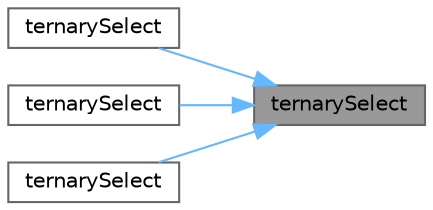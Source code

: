 digraph "ternarySelect"
{
 // LATEX_PDF_SIZE
  bgcolor="transparent";
  edge [fontname=Helvetica,fontsize=10,labelfontname=Helvetica,labelfontsize=10];
  node [fontname=Helvetica,fontsize=10,shape=box,height=0.2,width=0.4];
  rankdir="RL";
  Node1 [id="Node000001",label="ternarySelect",height=0.2,width=0.4,color="gray40", fillcolor="grey60", style="filled", fontcolor="black",tooltip=" "];
  Node1 -> Node2 [id="edge1_Node000001_Node000002",dir="back",color="steelblue1",style="solid",tooltip=" "];
  Node2 [id="Node000002",label="ternarySelect",height=0.2,width=0.4,color="grey40", fillcolor="white", style="filled",URL="$namespaceFoam_1_1FieldOps.html#a9e7c8b3d5dc983c7e25557b4f0a0c129",tooltip=" "];
  Node1 -> Node3 [id="edge2_Node000001_Node000003",dir="back",color="steelblue1",style="solid",tooltip=" "];
  Node3 [id="Node000003",label="ternarySelect",height=0.2,width=0.4,color="grey40", fillcolor="white", style="filled",URL="$namespaceFoam_1_1FieldOps.html#a4e2ea092088669033ab991681371678c",tooltip=" "];
  Node1 -> Node4 [id="edge3_Node000001_Node000004",dir="back",color="steelblue1",style="solid",tooltip=" "];
  Node4 [id="Node000004",label="ternarySelect",height=0.2,width=0.4,color="grey40", fillcolor="white", style="filled",URL="$namespaceFoam_1_1FieldOps.html#aff6ba5f808782629b7b2ec50f5ebaac3",tooltip=" "];
}
